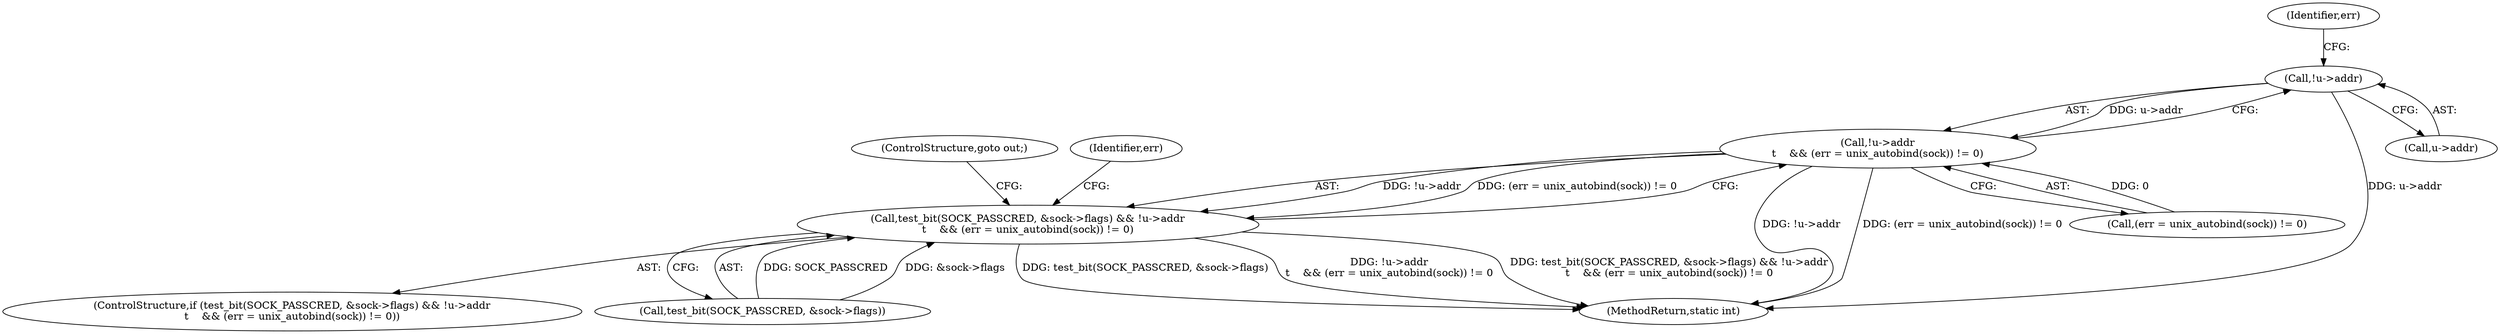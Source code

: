 digraph "0_linux_e0e3cea46d31d23dc40df0a49a7a2c04fe8edfea_0@pointer" {
"1000240" [label="(Call,!u->addr)"];
"1000239" [label="(Call,!u->addr\n\t    && (err = unix_autobind(sock)) != 0)"];
"1000232" [label="(Call,test_bit(SOCK_PASSCRED, &sock->flags) && !u->addr\n\t    && (err = unix_autobind(sock)) != 0)"];
"1000233" [label="(Call,test_bit(SOCK_PASSCRED, &sock->flags))"];
"1000240" [label="(Call,!u->addr)"];
"1000250" [label="(ControlStructure,goto out;)"];
"1000231" [label="(ControlStructure,if (test_bit(SOCK_PASSCRED, &sock->flags) && !u->addr\n\t    && (err = unix_autobind(sock)) != 0))"];
"1000232" [label="(Call,test_bit(SOCK_PASSCRED, &sock->flags) && !u->addr\n\t    && (err = unix_autobind(sock)) != 0)"];
"1000246" [label="(Identifier,err)"];
"1000579" [label="(MethodReturn,static int)"];
"1000239" [label="(Call,!u->addr\n\t    && (err = unix_autobind(sock)) != 0)"];
"1000241" [label="(Call,u->addr)"];
"1000252" [label="(Identifier,err)"];
"1000244" [label="(Call,(err = unix_autobind(sock)) != 0)"];
"1000240" -> "1000239"  [label="AST: "];
"1000240" -> "1000241"  [label="CFG: "];
"1000241" -> "1000240"  [label="AST: "];
"1000246" -> "1000240"  [label="CFG: "];
"1000239" -> "1000240"  [label="CFG: "];
"1000240" -> "1000579"  [label="DDG: u->addr"];
"1000240" -> "1000239"  [label="DDG: u->addr"];
"1000239" -> "1000232"  [label="AST: "];
"1000239" -> "1000244"  [label="CFG: "];
"1000244" -> "1000239"  [label="AST: "];
"1000232" -> "1000239"  [label="CFG: "];
"1000239" -> "1000579"  [label="DDG: !u->addr"];
"1000239" -> "1000579"  [label="DDG: (err = unix_autobind(sock)) != 0"];
"1000239" -> "1000232"  [label="DDG: !u->addr"];
"1000239" -> "1000232"  [label="DDG: (err = unix_autobind(sock)) != 0"];
"1000244" -> "1000239"  [label="DDG: 0"];
"1000232" -> "1000231"  [label="AST: "];
"1000232" -> "1000233"  [label="CFG: "];
"1000233" -> "1000232"  [label="AST: "];
"1000250" -> "1000232"  [label="CFG: "];
"1000252" -> "1000232"  [label="CFG: "];
"1000232" -> "1000579"  [label="DDG: test_bit(SOCK_PASSCRED, &sock->flags)"];
"1000232" -> "1000579"  [label="DDG: !u->addr\n\t    && (err = unix_autobind(sock)) != 0"];
"1000232" -> "1000579"  [label="DDG: test_bit(SOCK_PASSCRED, &sock->flags) && !u->addr\n\t    && (err = unix_autobind(sock)) != 0"];
"1000233" -> "1000232"  [label="DDG: SOCK_PASSCRED"];
"1000233" -> "1000232"  [label="DDG: &sock->flags"];
}
